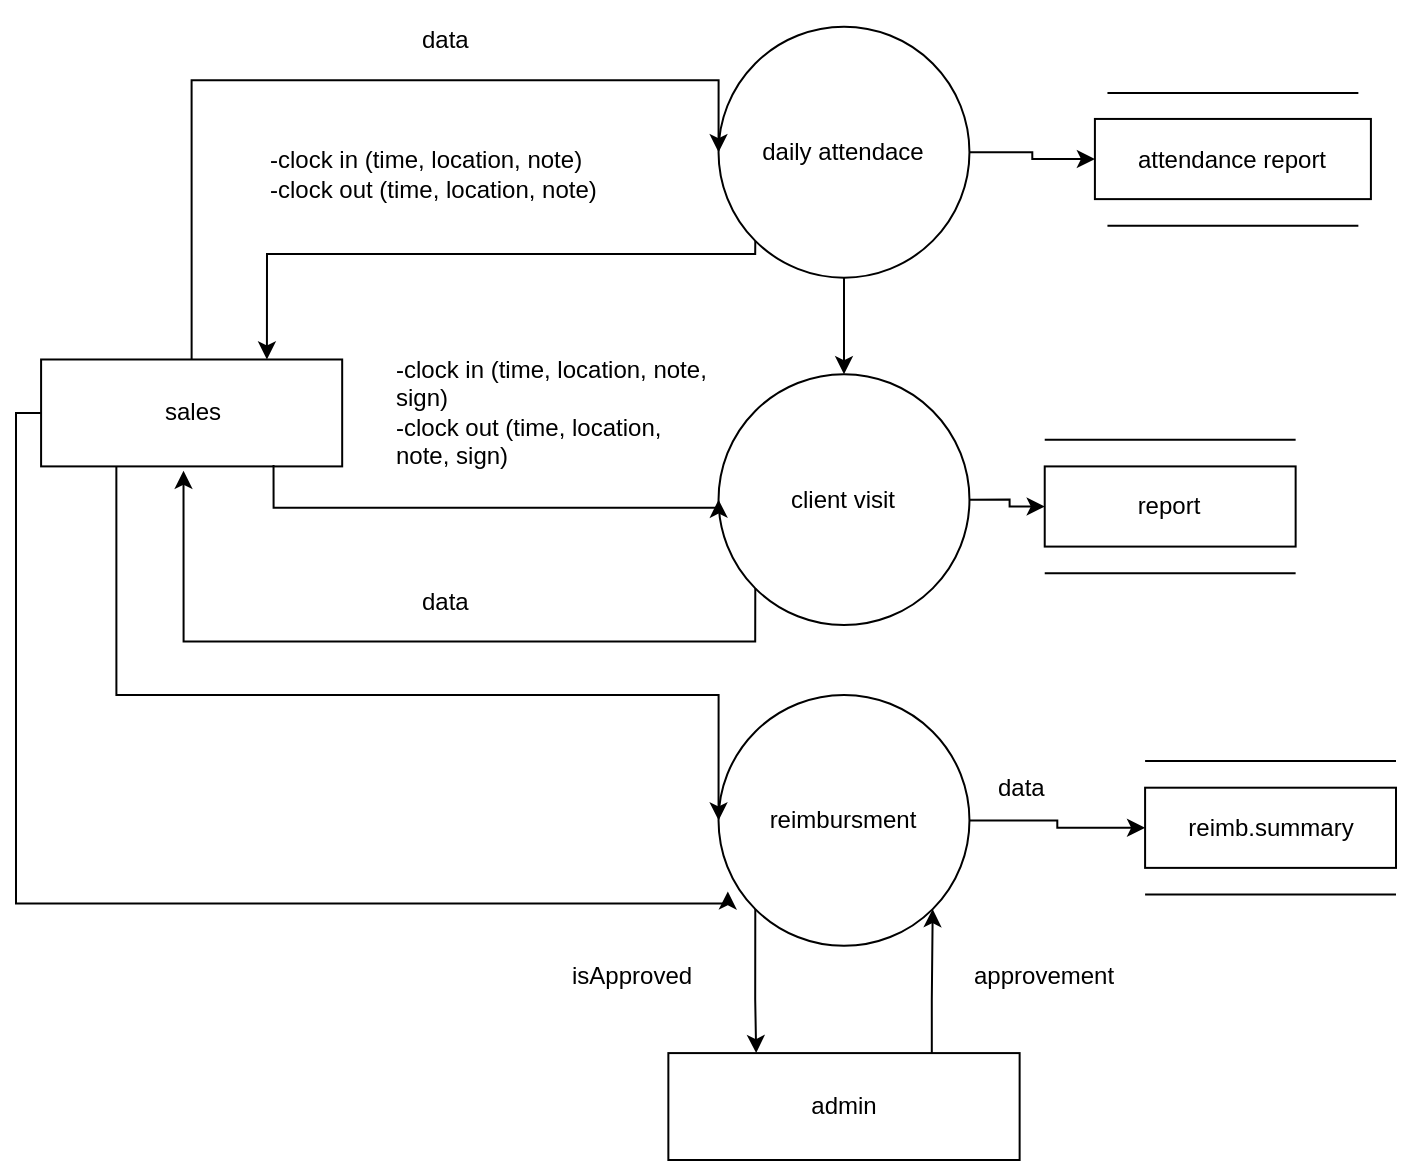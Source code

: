 <mxfile version="22.0.5" type="github">
  <diagram name="Page-1" id="kC4iVRGY36I7MeXufBOy">
    <mxGraphModel dx="1956" dy="1147" grid="1" gridSize="10" guides="1" tooltips="1" connect="1" arrows="1" fold="1" page="1" pageScale="1" pageWidth="850" pageHeight="1100" math="0" shadow="0">
      <root>
        <mxCell id="0" />
        <mxCell id="1" parent="0" />
        <mxCell id="b65I5vJxVUFin6rgQyXT-81" value="" style="group" vertex="1" connectable="0" parent="1">
          <mxGeometry x="80" y="180" width="690" height="580" as="geometry" />
        </mxCell>
        <mxCell id="b65I5vJxVUFin6rgQyXT-8" value="daily attendace" style="ellipse;whiteSpace=wrap;html=1;aspect=fixed;" vertex="1" parent="b65I5vJxVUFin6rgQyXT-81">
          <mxGeometry x="351.273" y="13.364" width="125.455" height="125.455" as="geometry" />
        </mxCell>
        <mxCell id="b65I5vJxVUFin6rgQyXT-9" value="reimbursment" style="ellipse;whiteSpace=wrap;html=1;aspect=fixed;" vertex="1" parent="b65I5vJxVUFin6rgQyXT-81">
          <mxGeometry x="351.273" y="347.465" width="125.455" height="125.455" as="geometry" />
        </mxCell>
        <mxCell id="b65I5vJxVUFin6rgQyXT-10" value="client visit" style="ellipse;whiteSpace=wrap;html=1;aspect=fixed;" vertex="1" parent="b65I5vJxVUFin6rgQyXT-81">
          <mxGeometry x="351.273" y="187.097" width="125.455" height="125.455" as="geometry" />
        </mxCell>
        <mxCell id="b65I5vJxVUFin6rgQyXT-41" style="edgeStyle=orthogonalEdgeStyle;rounded=0;orthogonalLoop=1;jettySize=auto;html=1;exitX=0.5;exitY=1;exitDx=0;exitDy=0;entryX=0.5;entryY=0;entryDx=0;entryDy=0;" edge="1" parent="b65I5vJxVUFin6rgQyXT-81" source="b65I5vJxVUFin6rgQyXT-8" target="b65I5vJxVUFin6rgQyXT-10">
          <mxGeometry relative="1" as="geometry" />
        </mxCell>
        <mxCell id="b65I5vJxVUFin6rgQyXT-32" style="edgeStyle=orthogonalEdgeStyle;rounded=0;orthogonalLoop=1;jettySize=auto;html=1;exitX=0.5;exitY=0;exitDx=0;exitDy=0;entryX=0;entryY=0.5;entryDx=0;entryDy=0;" edge="1" parent="b65I5vJxVUFin6rgQyXT-81" source="b65I5vJxVUFin6rgQyXT-12" target="b65I5vJxVUFin6rgQyXT-8">
          <mxGeometry relative="1" as="geometry">
            <Array as="points">
              <mxPoint x="87.818" y="40.092" />
              <mxPoint x="351.273" y="40.092" />
            </Array>
          </mxGeometry>
        </mxCell>
        <mxCell id="b65I5vJxVUFin6rgQyXT-79" style="edgeStyle=orthogonalEdgeStyle;rounded=0;orthogonalLoop=1;jettySize=auto;html=1;exitX=0.25;exitY=1;exitDx=0;exitDy=0;entryX=0;entryY=0.5;entryDx=0;entryDy=0;" edge="1" parent="b65I5vJxVUFin6rgQyXT-81" source="b65I5vJxVUFin6rgQyXT-12" target="b65I5vJxVUFin6rgQyXT-9">
          <mxGeometry relative="1" as="geometry">
            <Array as="points">
              <mxPoint x="50.182" y="347.465" />
              <mxPoint x="351.273" y="347.465" />
            </Array>
          </mxGeometry>
        </mxCell>
        <mxCell id="b65I5vJxVUFin6rgQyXT-12" value="sales" style="rounded=0;whiteSpace=wrap;html=1;" vertex="1" parent="b65I5vJxVUFin6rgQyXT-81">
          <mxGeometry x="12.545" y="179.747" width="150.545" height="53.456" as="geometry" />
        </mxCell>
        <mxCell id="b65I5vJxVUFin6rgQyXT-46" style="edgeStyle=orthogonalEdgeStyle;rounded=0;orthogonalLoop=1;jettySize=auto;html=1;exitX=0;exitY=1;exitDx=0;exitDy=0;entryX=0.75;entryY=0;entryDx=0;entryDy=0;" edge="1" parent="b65I5vJxVUFin6rgQyXT-81" source="b65I5vJxVUFin6rgQyXT-8" target="b65I5vJxVUFin6rgQyXT-12">
          <mxGeometry relative="1" as="geometry">
            <Array as="points">
              <mxPoint x="125.455" y="126.959" />
            </Array>
          </mxGeometry>
        </mxCell>
        <mxCell id="b65I5vJxVUFin6rgQyXT-48" style="edgeStyle=orthogonalEdgeStyle;rounded=0;orthogonalLoop=1;jettySize=auto;html=1;exitX=0;exitY=1;exitDx=0;exitDy=0;entryX=0.473;entryY=1.041;entryDx=0;entryDy=0;entryPerimeter=0;" edge="1" parent="b65I5vJxVUFin6rgQyXT-81" source="b65I5vJxVUFin6rgQyXT-10" target="b65I5vJxVUFin6rgQyXT-12">
          <mxGeometry relative="1" as="geometry">
            <Array as="points">
              <mxPoint x="370.091" y="320.737" />
              <mxPoint x="84.055" y="320.737" />
            </Array>
          </mxGeometry>
        </mxCell>
        <mxCell id="b65I5vJxVUFin6rgQyXT-67" style="edgeStyle=orthogonalEdgeStyle;rounded=0;orthogonalLoop=1;jettySize=auto;html=1;exitX=0.75;exitY=0;exitDx=0;exitDy=0;entryX=1;entryY=1;entryDx=0;entryDy=0;" edge="1" parent="b65I5vJxVUFin6rgQyXT-81" source="b65I5vJxVUFin6rgQyXT-13" target="b65I5vJxVUFin6rgQyXT-9">
          <mxGeometry relative="1" as="geometry" />
        </mxCell>
        <mxCell id="b65I5vJxVUFin6rgQyXT-13" value="admin" style="rounded=0;whiteSpace=wrap;html=1;" vertex="1" parent="b65I5vJxVUFin6rgQyXT-81">
          <mxGeometry x="326.182" y="526.544" width="175.636" height="53.456" as="geometry" />
        </mxCell>
        <mxCell id="b65I5vJxVUFin6rgQyXT-63" style="edgeStyle=orthogonalEdgeStyle;rounded=0;orthogonalLoop=1;jettySize=auto;html=1;exitX=0;exitY=1;exitDx=0;exitDy=0;entryX=0.25;entryY=0;entryDx=0;entryDy=0;" edge="1" parent="b65I5vJxVUFin6rgQyXT-81" source="b65I5vJxVUFin6rgQyXT-9" target="b65I5vJxVUFin6rgQyXT-13">
          <mxGeometry relative="1" as="geometry" />
        </mxCell>
        <mxCell id="b65I5vJxVUFin6rgQyXT-17" style="edgeStyle=orthogonalEdgeStyle;rounded=0;orthogonalLoop=1;jettySize=auto;html=1;exitX=0.5;exitY=1;exitDx=0;exitDy=0;" edge="1" parent="b65I5vJxVUFin6rgQyXT-81">
          <mxGeometry relative="1" as="geometry">
            <mxPoint x="627.273" y="433.944" as="sourcePoint" />
            <mxPoint x="627.273" y="433.944" as="targetPoint" />
          </mxGeometry>
        </mxCell>
        <mxCell id="b65I5vJxVUFin6rgQyXT-18" value="reimb.summary" style="rounded=0;whiteSpace=wrap;html=1;" vertex="1" parent="b65I5vJxVUFin6rgQyXT-81">
          <mxGeometry x="564.545" y="393.852" width="125.455" height="40.092" as="geometry" />
        </mxCell>
        <mxCell id="b65I5vJxVUFin6rgQyXT-68" style="edgeStyle=orthogonalEdgeStyle;rounded=0;orthogonalLoop=1;jettySize=auto;html=1;exitX=1;exitY=0.5;exitDx=0;exitDy=0;entryX=0;entryY=0.5;entryDx=0;entryDy=0;" edge="1" parent="b65I5vJxVUFin6rgQyXT-81" source="b65I5vJxVUFin6rgQyXT-9" target="b65I5vJxVUFin6rgQyXT-18">
          <mxGeometry relative="1" as="geometry" />
        </mxCell>
        <mxCell id="b65I5vJxVUFin6rgQyXT-21" value="" style="endArrow=none;html=1;rounded=0;" edge="1" parent="b65I5vJxVUFin6rgQyXT-81">
          <mxGeometry width="50" height="50" relative="1" as="geometry">
            <mxPoint x="564.545" y="380.488" as="sourcePoint" />
            <mxPoint x="690" y="380.488" as="targetPoint" />
          </mxGeometry>
        </mxCell>
        <mxCell id="b65I5vJxVUFin6rgQyXT-23" value="" style="endArrow=none;html=1;rounded=0;" edge="1" parent="b65I5vJxVUFin6rgQyXT-81">
          <mxGeometry width="50" height="50" relative="1" as="geometry">
            <mxPoint x="564.545" y="447.308" as="sourcePoint" />
            <mxPoint x="690" y="447.308" as="targetPoint" />
          </mxGeometry>
        </mxCell>
        <mxCell id="b65I5vJxVUFin6rgQyXT-25" value="report" style="rounded=0;whiteSpace=wrap;html=1;" vertex="1" parent="b65I5vJxVUFin6rgQyXT-81">
          <mxGeometry x="514.364" y="233.203" width="125.455" height="40.092" as="geometry" />
        </mxCell>
        <mxCell id="b65I5vJxVUFin6rgQyXT-26" value="" style="endArrow=none;html=1;rounded=0;" edge="1" parent="b65I5vJxVUFin6rgQyXT-81">
          <mxGeometry width="50" height="50" relative="1" as="geometry">
            <mxPoint x="514.364" y="219.839" as="sourcePoint" />
            <mxPoint x="639.818" y="219.839" as="targetPoint" />
          </mxGeometry>
        </mxCell>
        <mxCell id="b65I5vJxVUFin6rgQyXT-27" value="" style="endArrow=none;html=1;rounded=0;" edge="1" parent="b65I5vJxVUFin6rgQyXT-81">
          <mxGeometry width="50" height="50" relative="1" as="geometry">
            <mxPoint x="514.364" y="286.659" as="sourcePoint" />
            <mxPoint x="639.818" y="286.659" as="targetPoint" />
          </mxGeometry>
        </mxCell>
        <mxCell id="b65I5vJxVUFin6rgQyXT-28" value="attendance report" style="rounded=0;whiteSpace=wrap;html=1;align=center;" vertex="1" parent="b65I5vJxVUFin6rgQyXT-81">
          <mxGeometry x="539.455" y="59.47" width="138" height="40.092" as="geometry" />
        </mxCell>
        <mxCell id="b65I5vJxVUFin6rgQyXT-29" value="" style="endArrow=none;html=1;rounded=0;align=center;" edge="1" parent="b65I5vJxVUFin6rgQyXT-81">
          <mxGeometry width="50" height="50" relative="1" as="geometry">
            <mxPoint x="545.727" y="46.547" as="sourcePoint" />
            <mxPoint x="671.182" y="46.547" as="targetPoint" />
          </mxGeometry>
        </mxCell>
        <mxCell id="b65I5vJxVUFin6rgQyXT-30" value="" style="endArrow=none;html=1;rounded=0;align=center;" edge="1" parent="b65I5vJxVUFin6rgQyXT-81">
          <mxGeometry width="50" height="50" relative="1" as="geometry">
            <mxPoint x="545.727" y="112.926" as="sourcePoint" />
            <mxPoint x="671.182" y="112.926" as="targetPoint" />
          </mxGeometry>
        </mxCell>
        <mxCell id="b65I5vJxVUFin6rgQyXT-35" value="-clock in (time, location, note)&lt;br&gt;-clock out (time, location, note)" style="text;html=1;strokeColor=none;fillColor=none;align=left;verticalAlign=middle;whiteSpace=wrap;rounded=0;" vertex="1" parent="b65I5vJxVUFin6rgQyXT-81">
          <mxGeometry x="125.455" y="66.82" width="225.818" height="40.092" as="geometry" />
        </mxCell>
        <mxCell id="b65I5vJxVUFin6rgQyXT-45" style="edgeStyle=orthogonalEdgeStyle;rounded=0;orthogonalLoop=1;jettySize=auto;html=1;exitX=1;exitY=0.5;exitDx=0;exitDy=0;" edge="1" parent="b65I5vJxVUFin6rgQyXT-81" source="b65I5vJxVUFin6rgQyXT-10" target="b65I5vJxVUFin6rgQyXT-25">
          <mxGeometry relative="1" as="geometry" />
        </mxCell>
        <mxCell id="b65I5vJxVUFin6rgQyXT-43" style="edgeStyle=orthogonalEdgeStyle;rounded=0;orthogonalLoop=1;jettySize=auto;html=1;exitX=0.772;exitY=0.988;exitDx=0;exitDy=0;entryX=0;entryY=0.5;entryDx=0;entryDy=0;exitPerimeter=0;" edge="1" parent="b65I5vJxVUFin6rgQyXT-81" source="b65I5vJxVUFin6rgQyXT-12" target="b65I5vJxVUFin6rgQyXT-10">
          <mxGeometry relative="1" as="geometry">
            <Array as="points">
              <mxPoint x="129.218" y="253.917" />
            </Array>
          </mxGeometry>
        </mxCell>
        <mxCell id="b65I5vJxVUFin6rgQyXT-44" value="-clock in (time, location, note, sign)&lt;br&gt;-clock out (time, location, note, sign)" style="text;html=1;strokeColor=none;fillColor=none;align=left;verticalAlign=middle;whiteSpace=wrap;rounded=0;" vertex="1" parent="b65I5vJxVUFin6rgQyXT-81">
          <mxGeometry x="188.182" y="179.747" width="163.091" height="53.456" as="geometry" />
        </mxCell>
        <mxCell id="b65I5vJxVUFin6rgQyXT-47" value="data" style="text;html=1;strokeColor=none;fillColor=none;align=left;verticalAlign=middle;whiteSpace=wrap;rounded=0;" vertex="1" parent="b65I5vJxVUFin6rgQyXT-81">
          <mxGeometry x="200.727" width="50.182" height="40.092" as="geometry" />
        </mxCell>
        <mxCell id="b65I5vJxVUFin6rgQyXT-49" value="data" style="text;html=1;strokeColor=none;fillColor=none;align=left;verticalAlign=middle;whiteSpace=wrap;rounded=0;" vertex="1" parent="b65I5vJxVUFin6rgQyXT-81">
          <mxGeometry x="200.727" y="280.645" width="50.182" height="40.092" as="geometry" />
        </mxCell>
        <mxCell id="b65I5vJxVUFin6rgQyXT-69" value="isApproved" style="text;html=1;strokeColor=none;fillColor=none;align=left;verticalAlign=middle;whiteSpace=wrap;rounded=0;" vertex="1" parent="b65I5vJxVUFin6rgQyXT-81">
          <mxGeometry x="276" y="467.742" width="87.818" height="40.092" as="geometry" />
        </mxCell>
        <mxCell id="b65I5vJxVUFin6rgQyXT-71" value="approvement" style="text;html=1;strokeColor=none;fillColor=none;align=left;verticalAlign=middle;whiteSpace=wrap;rounded=0;" vertex="1" parent="b65I5vJxVUFin6rgQyXT-81">
          <mxGeometry x="476.727" y="467.742" width="100.364" height="40.092" as="geometry" />
        </mxCell>
        <mxCell id="b65I5vJxVUFin6rgQyXT-72" value="data" style="text;html=1;strokeColor=none;fillColor=none;align=left;verticalAlign=middle;whiteSpace=wrap;rounded=0;" vertex="1" parent="b65I5vJxVUFin6rgQyXT-81">
          <mxGeometry x="489.273" y="374.194" width="37.636" height="40.092" as="geometry" />
        </mxCell>
        <mxCell id="b65I5vJxVUFin6rgQyXT-40" style="edgeStyle=orthogonalEdgeStyle;rounded=0;orthogonalLoop=1;jettySize=auto;html=1;exitX=1;exitY=0.5;exitDx=0;exitDy=0;entryX=0;entryY=0.5;entryDx=0;entryDy=0;" edge="1" parent="b65I5vJxVUFin6rgQyXT-81" source="b65I5vJxVUFin6rgQyXT-8" target="b65I5vJxVUFin6rgQyXT-28">
          <mxGeometry relative="1" as="geometry" />
        </mxCell>
        <mxCell id="b65I5vJxVUFin6rgQyXT-80" style="edgeStyle=orthogonalEdgeStyle;rounded=0;orthogonalLoop=1;jettySize=auto;html=1;exitX=0;exitY=0.5;exitDx=0;exitDy=0;entryX=0.037;entryY=0.783;entryDx=0;entryDy=0;entryPerimeter=0;" edge="1" parent="b65I5vJxVUFin6rgQyXT-81" source="b65I5vJxVUFin6rgQyXT-12" target="b65I5vJxVUFin6rgQyXT-9">
          <mxGeometry relative="1" as="geometry">
            <Array as="points">
              <mxPoint y="205.806" />
              <mxPoint y="451.705" />
            </Array>
          </mxGeometry>
        </mxCell>
      </root>
    </mxGraphModel>
  </diagram>
</mxfile>
